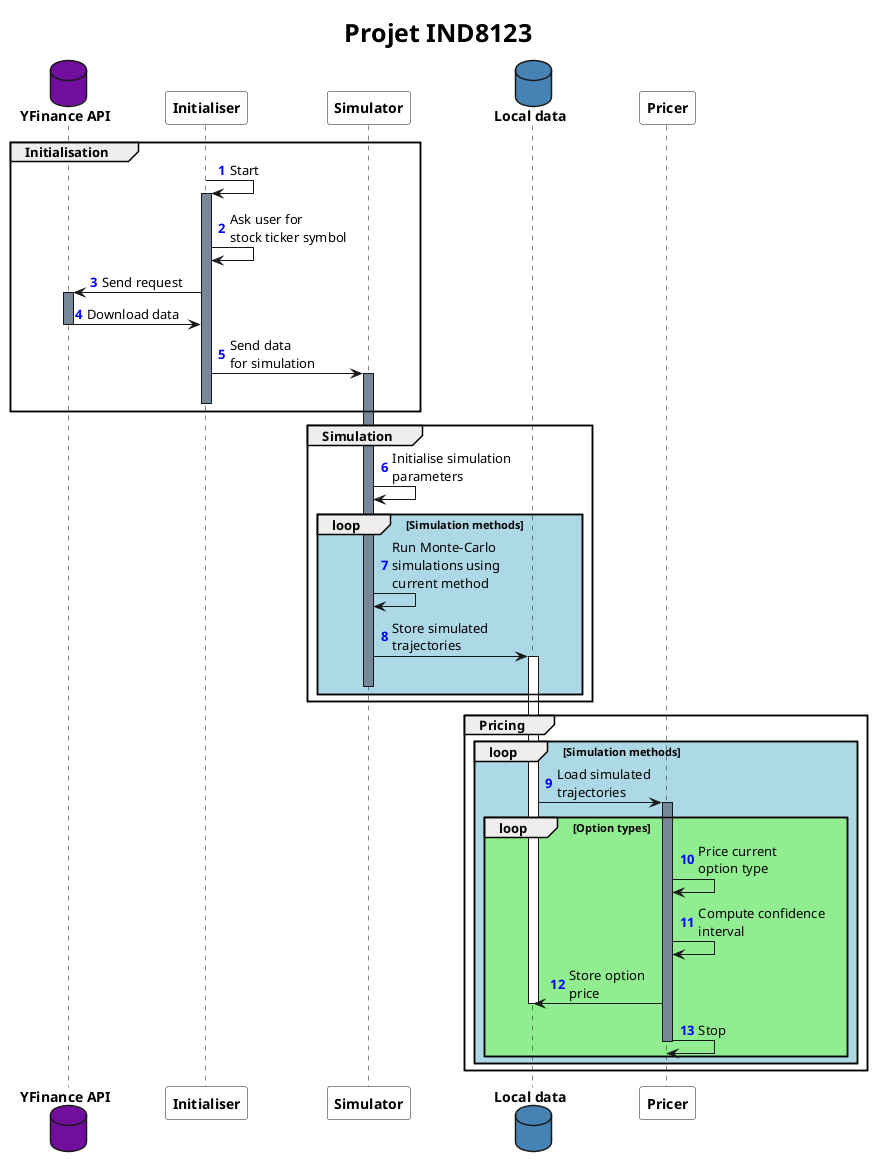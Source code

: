 @startuml
'https://plantuml.com/sequence-diagram

skinparam ParticipantFontStyle bold
skinparam DatabaseFontStyle bold
skinparam CollectionsFontStyle bold
skinparam BackgroundColor White
skinparam TitleFontSize 25
skinparam TitleFontStyle bold
autonumber "<font color=blue><b>"

title Projet IND8123

database "YFinance API" #720E9E
participant Initialiser #White
participant Simulator #White
database "Local data" #SteelBlue
participant Pricer #White

group Initialisation
Initialiser -> Initialiser: Start
activate Initialiser #LightSlateGrey
Initialiser -> Initialiser: Ask user for \nstock ticker symbol
Initialiser -> "YFinance API": Send request
activate "YFinance API" #LightSlateGrey
"YFinance API"-> Initialiser: Download data
deactivate "YFinance API"
Initialiser -> Simulator: Send data\nfor simulation
activate Simulator #LightSlateGrey
deactivate Initialiser
deactivate "YFinance API"
end

group Simulation
Simulator->Simulator: Initialise simulation\nparameters
loop #LightBlue Simulation methods
Simulator->Simulator: Run Monte-Carlo\nsimulations using\ncurrent method
Simulator->"Local data": Store simulated\ntrajectories
activate "Local data"
deactivate Simulator
end
end


group Pricing
loop #LightBlue Simulation methods
"Local data"->Pricer: Load simulated\ntrajectories
activate Pricer #LightSlateGrey
loop #LightGreen Option types
Pricer->Pricer: Price current\noption type
Pricer->Pricer: Compute confidence\ninterval
Pricer->"Local data": Store option\nprice
deactivate "Local data"
Pricer->Pricer: Stop
deactivate Pricer
end
end
end

@enduml
